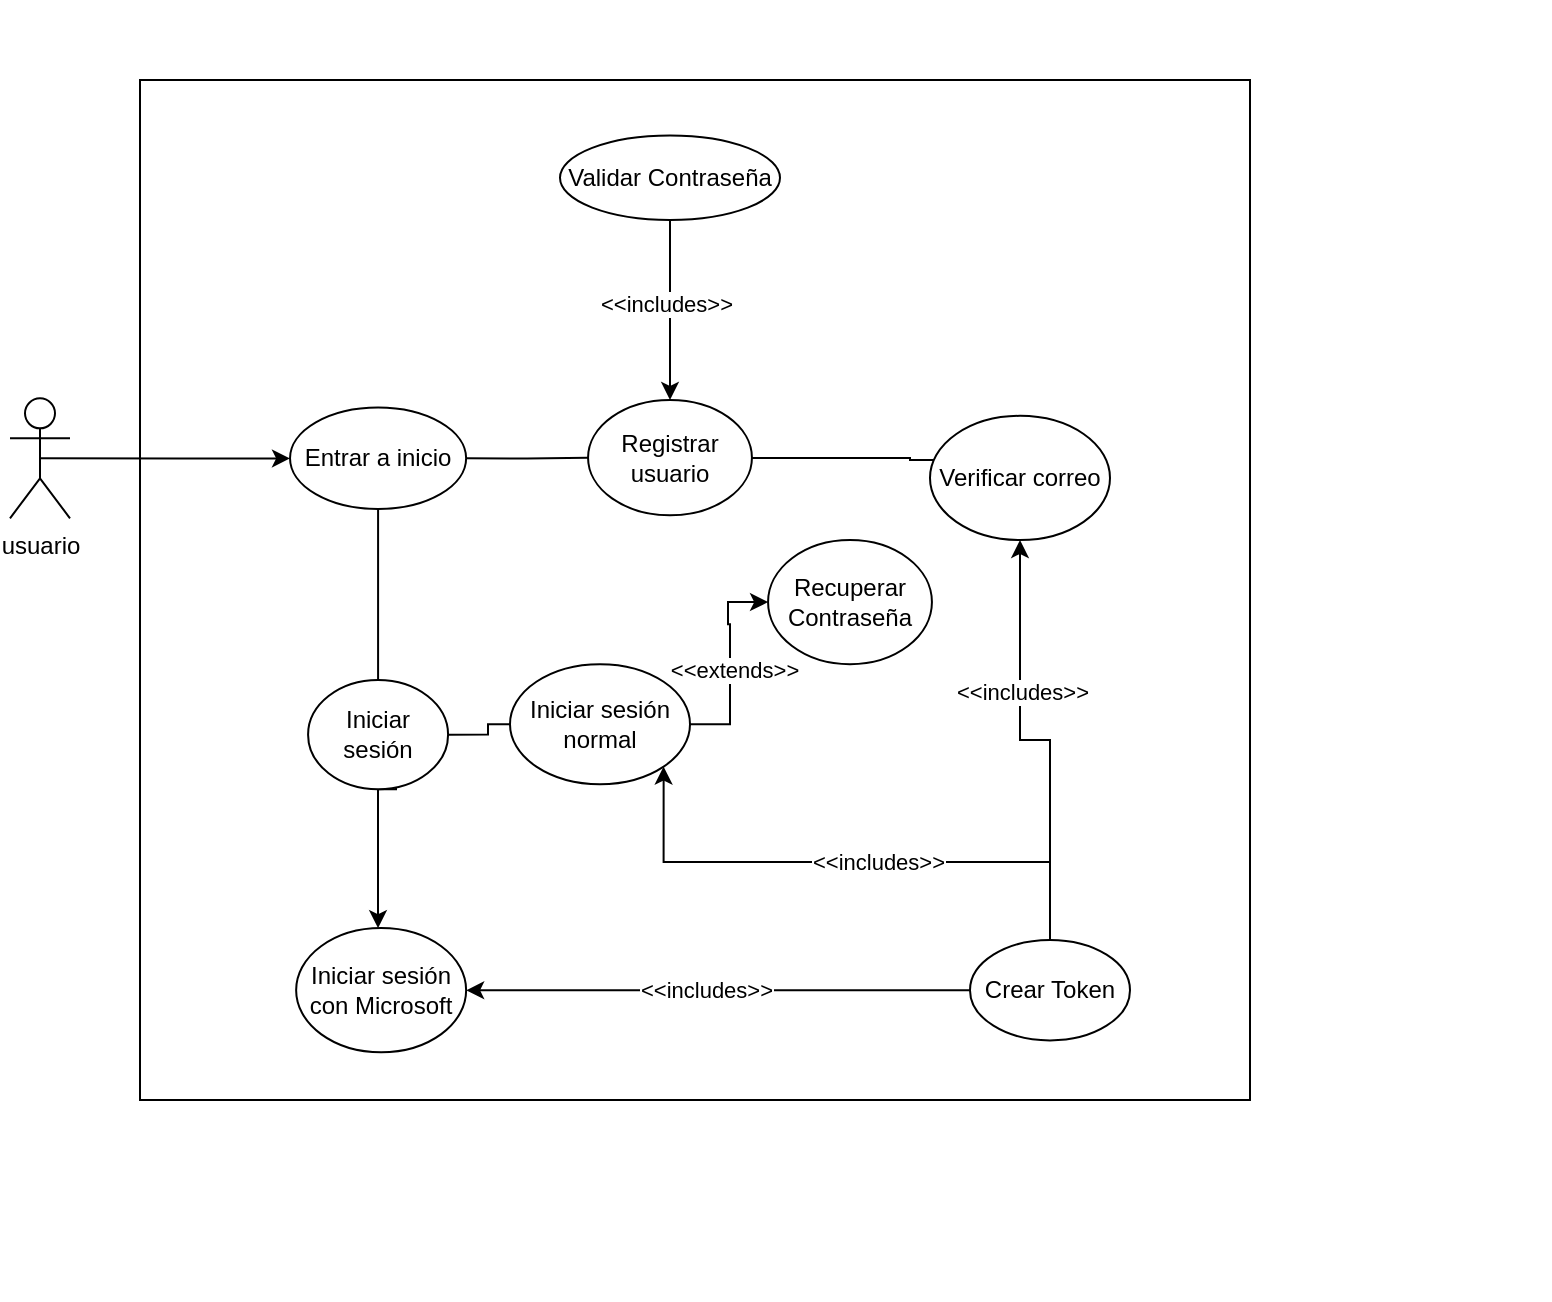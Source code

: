 <mxfile version="28.0.3">
  <diagram name="Página-1" id="7xqfnRYCcl9cOrJLdNOv">
    <mxGraphModel dx="1188" dy="626" grid="1" gridSize="10" guides="1" tooltips="1" connect="1" arrows="1" fold="1" page="1" pageScale="1" pageWidth="850" pageHeight="1100" math="0" shadow="0">
      <root>
        <mxCell id="0" />
        <mxCell id="1" parent="0" />
        <mxCell id="3BfeAzv24xEFP0cl_79i-1" value="" style="group" vertex="1" connectable="0" parent="1">
          <mxGeometry x="90" width="720" height="649.67" as="geometry" />
        </mxCell>
        <mxCell id="8E8HEakJHe4h-VglnAm--4" value="" style="rounded=0;whiteSpace=wrap;html=1;fillColor=none;container=0;" vertex="1" parent="3BfeAzv24xEFP0cl_79i-1">
          <mxGeometry x="15" y="40" width="555" height="510" as="geometry" />
        </mxCell>
        <mxCell id="3BfeAzv24xEFP0cl_79i-22" style="edgeStyle=orthogonalEdgeStyle;rounded=0;orthogonalLoop=1;jettySize=auto;html=1;exitX=1;exitY=0.5;exitDx=0;exitDy=0;endArrow=none;endFill=0;" edge="1" parent="3BfeAzv24xEFP0cl_79i-1" source="3BfeAzv24xEFP0cl_79i-2" target="3BfeAzv24xEFP0cl_79i-7">
          <mxGeometry relative="1" as="geometry" />
        </mxCell>
        <mxCell id="3BfeAzv24xEFP0cl_79i-2" value="Entrar a inicio" style="ellipse;whiteSpace=wrap;html=1;" vertex="1" parent="3BfeAzv24xEFP0cl_79i-1">
          <mxGeometry x="90.01" y="203.79" width="88.06" height="50.75" as="geometry" />
        </mxCell>
        <mxCell id="3BfeAzv24xEFP0cl_79i-43" style="edgeStyle=orthogonalEdgeStyle;rounded=0;orthogonalLoop=1;jettySize=auto;html=1;exitX=0.5;exitY=1;exitDx=0;exitDy=0;" edge="1" parent="3BfeAzv24xEFP0cl_79i-1" source="3BfeAzv24xEFP0cl_79i-6" target="3BfeAzv24xEFP0cl_79i-42">
          <mxGeometry relative="1" as="geometry">
            <Array as="points">
              <mxPoint x="143" y="395" />
              <mxPoint x="143" y="385" />
              <mxPoint x="134" y="385" />
            </Array>
          </mxGeometry>
        </mxCell>
        <mxCell id="3BfeAzv24xEFP0cl_79i-51" style="edgeStyle=orthogonalEdgeStyle;rounded=0;orthogonalLoop=1;jettySize=auto;html=1;exitX=1;exitY=0.5;exitDx=0;exitDy=0;endArrow=none;endFill=0;" edge="1" parent="3BfeAzv24xEFP0cl_79i-1" source="3BfeAzv24xEFP0cl_79i-6" target="3BfeAzv24xEFP0cl_79i-50">
          <mxGeometry relative="1" as="geometry" />
        </mxCell>
        <mxCell id="3BfeAzv24xEFP0cl_79i-6" value="&lt;div&gt;Iniciar sesión&lt;/div&gt;" style="ellipse;whiteSpace=wrap;html=1;" vertex="1" parent="3BfeAzv24xEFP0cl_79i-1">
          <mxGeometry x="99.04" y="339.999" width="70" height="54.634" as="geometry" />
        </mxCell>
        <mxCell id="3BfeAzv24xEFP0cl_79i-7" value="&lt;div&gt;Registrar usuario&lt;/div&gt;" style="ellipse;whiteSpace=wrap;html=1;" vertex="1" parent="3BfeAzv24xEFP0cl_79i-1">
          <mxGeometry x="239.03" y="200" width="81.94" height="57.65" as="geometry" />
        </mxCell>
        <mxCell id="3BfeAzv24xEFP0cl_79i-18" value="&lt;div&gt;Recuperar&lt;/div&gt;&lt;div&gt;Contraseña&lt;/div&gt;" style="ellipse;whiteSpace=wrap;html=1;" vertex="1" parent="3BfeAzv24xEFP0cl_79i-1">
          <mxGeometry x="329.03" y="270.001" width="81.94" height="62.084" as="geometry" />
        </mxCell>
        <mxCell id="3BfeAzv24xEFP0cl_79i-20" style="edgeStyle=orthogonalEdgeStyle;rounded=0;orthogonalLoop=1;jettySize=auto;html=1;exitX=0.5;exitY=1;exitDx=0;exitDy=0;verticalAlign=middle;endArrow=none;endFill=0;" edge="1" parent="3BfeAzv24xEFP0cl_79i-1" source="3BfeAzv24xEFP0cl_79i-2" target="3BfeAzv24xEFP0cl_79i-6">
          <mxGeometry relative="1" as="geometry">
            <mxPoint x="200" y="463.149" as="targetPoint" />
            <Array as="points">
              <mxPoint x="134" y="350" />
            </Array>
          </mxGeometry>
        </mxCell>
        <mxCell id="3BfeAzv24xEFP0cl_79i-29" style="edgeStyle=orthogonalEdgeStyle;rounded=0;orthogonalLoop=1;jettySize=auto;html=1;exitX=0.5;exitY=1;exitDx=0;exitDy=0;entryX=0.5;entryY=0;entryDx=0;entryDy=0;" edge="1" parent="3BfeAzv24xEFP0cl_79i-1" source="3BfeAzv24xEFP0cl_79i-23" target="3BfeAzv24xEFP0cl_79i-7">
          <mxGeometry relative="1" as="geometry">
            <Array as="points">
              <mxPoint x="280" y="112.993" />
              <mxPoint x="280" y="112.993" />
            </Array>
          </mxGeometry>
        </mxCell>
        <mxCell id="3BfeAzv24xEFP0cl_79i-30" value="&lt;div&gt;&amp;lt;&amp;lt;includes&amp;gt;&amp;gt;&lt;/div&gt;" style="edgeLabel;html=1;align=center;verticalAlign=middle;resizable=0;points=[];" vertex="1" connectable="0" parent="3BfeAzv24xEFP0cl_79i-29">
          <mxGeometry x="-0.068" y="-2" relative="1" as="geometry">
            <mxPoint as="offset" />
          </mxGeometry>
        </mxCell>
        <mxCell id="3BfeAzv24xEFP0cl_79i-23" value="&lt;div&gt;Validar&amp;nbsp;Contraseña&lt;/div&gt;" style="ellipse;whiteSpace=wrap;html=1;" vertex="1" parent="3BfeAzv24xEFP0cl_79i-1">
          <mxGeometry x="225" y="67.782" width="110" height="42.217" as="geometry" />
        </mxCell>
        <mxCell id="3BfeAzv24xEFP0cl_79i-31" value="Verificar correo" style="ellipse;whiteSpace=wrap;html=1;" vertex="1" parent="3BfeAzv24xEFP0cl_79i-1">
          <mxGeometry x="410" y="207.918" width="90" height="62.084" as="geometry" />
        </mxCell>
        <mxCell id="3BfeAzv24xEFP0cl_79i-32" style="edgeStyle=orthogonalEdgeStyle;rounded=0;orthogonalLoop=1;jettySize=auto;html=1;endArrow=none;endFill=0;" edge="1" parent="3BfeAzv24xEFP0cl_79i-1" source="3BfeAzv24xEFP0cl_79i-31" target="3BfeAzv24xEFP0cl_79i-7">
          <mxGeometry relative="1" as="geometry">
            <mxPoint x="383" y="122.306" as="sourcePoint" />
            <mxPoint x="230" y="195.565" as="targetPoint" />
            <Array as="points">
              <mxPoint x="400" y="230" />
              <mxPoint x="400" y="229" />
            </Array>
          </mxGeometry>
        </mxCell>
        <mxCell id="3BfeAzv24xEFP0cl_79i-33" value="&lt;div&gt;&lt;br&gt;&lt;/div&gt;&lt;div&gt;&lt;br&gt;&lt;/div&gt;" style="edgeLabel;html=1;align=center;verticalAlign=middle;resizable=0;points=[];" vertex="1" connectable="0" parent="3BfeAzv24xEFP0cl_79i-32">
          <mxGeometry x="-0.068" y="-2" relative="1" as="geometry">
            <mxPoint as="offset" />
          </mxGeometry>
        </mxCell>
        <mxCell id="3BfeAzv24xEFP0cl_79i-42" value="Iniciar sesión con Microsoft" style="ellipse;whiteSpace=wrap;html=1;" vertex="1" parent="3BfeAzv24xEFP0cl_79i-1">
          <mxGeometry x="93.07" y="464.054" width="85" height="62.084" as="geometry" />
        </mxCell>
        <mxCell id="3BfeAzv24xEFP0cl_79i-44" style="edgeStyle=orthogonalEdgeStyle;rounded=0;orthogonalLoop=1;jettySize=auto;html=1;" edge="1" parent="3BfeAzv24xEFP0cl_79i-1" source="3BfeAzv24xEFP0cl_79i-21" target="3BfeAzv24xEFP0cl_79i-42">
          <mxGeometry relative="1" as="geometry" />
        </mxCell>
        <mxCell id="3BfeAzv24xEFP0cl_79i-45" value="&amp;lt;&amp;lt;includes&amp;gt;&amp;gt;" style="edgeLabel;html=1;align=center;verticalAlign=middle;resizable=0;points=[];" vertex="1" connectable="0" parent="3BfeAzv24xEFP0cl_79i-44">
          <mxGeometry x="0.058" relative="1" as="geometry">
            <mxPoint x="1" as="offset" />
          </mxGeometry>
        </mxCell>
        <mxCell id="3BfeAzv24xEFP0cl_79i-55" style="edgeStyle=orthogonalEdgeStyle;rounded=0;orthogonalLoop=1;jettySize=auto;html=1;exitX=0.5;exitY=0;exitDx=0;exitDy=0;entryX=1;entryY=1;entryDx=0;entryDy=0;" edge="1" parent="3BfeAzv24xEFP0cl_79i-1" source="3BfeAzv24xEFP0cl_79i-21" target="3BfeAzv24xEFP0cl_79i-50">
          <mxGeometry relative="1" as="geometry" />
        </mxCell>
        <mxCell id="3BfeAzv24xEFP0cl_79i-56" value="&amp;lt;&amp;lt;includes&amp;gt;&amp;gt;" style="edgeLabel;html=1;align=center;verticalAlign=middle;resizable=0;points=[];" vertex="1" connectable="0" parent="3BfeAzv24xEFP0cl_79i-55">
          <mxGeometry x="-0.102" relative="1" as="geometry">
            <mxPoint as="offset" />
          </mxGeometry>
        </mxCell>
        <mxCell id="3BfeAzv24xEFP0cl_79i-57" style="edgeStyle=orthogonalEdgeStyle;rounded=0;orthogonalLoop=1;jettySize=auto;html=1;exitX=0.5;exitY=0;exitDx=0;exitDy=0;" edge="1" parent="3BfeAzv24xEFP0cl_79i-1" source="3BfeAzv24xEFP0cl_79i-21" target="3BfeAzv24xEFP0cl_79i-31">
          <mxGeometry relative="1" as="geometry" />
        </mxCell>
        <mxCell id="3BfeAzv24xEFP0cl_79i-58" value="&amp;lt;&amp;lt;includes&amp;gt;&amp;gt;" style="edgeLabel;html=1;align=center;verticalAlign=middle;resizable=0;points=[];" vertex="1" connectable="0" parent="3BfeAzv24xEFP0cl_79i-57">
          <mxGeometry x="0.296" y="-1" relative="1" as="geometry">
            <mxPoint as="offset" />
          </mxGeometry>
        </mxCell>
        <mxCell id="3BfeAzv24xEFP0cl_79i-21" value="Crear Token" style="ellipse;whiteSpace=wrap;html=1;" vertex="1" parent="3BfeAzv24xEFP0cl_79i-1">
          <mxGeometry x="430" y="470.0" width="80" height="50.2" as="geometry" />
        </mxCell>
        <mxCell id="3BfeAzv24xEFP0cl_79i-53" style="edgeStyle=orthogonalEdgeStyle;rounded=0;orthogonalLoop=1;jettySize=auto;html=1;exitX=1;exitY=0.5;exitDx=0;exitDy=0;" edge="1" parent="3BfeAzv24xEFP0cl_79i-1" source="3BfeAzv24xEFP0cl_79i-50" target="3BfeAzv24xEFP0cl_79i-18">
          <mxGeometry relative="1" as="geometry" />
        </mxCell>
        <mxCell id="3BfeAzv24xEFP0cl_79i-54" value="&amp;lt;&amp;lt;extends&amp;gt;&amp;gt;" style="edgeLabel;html=1;align=center;verticalAlign=middle;resizable=0;points=[];" vertex="1" connectable="0" parent="3BfeAzv24xEFP0cl_79i-53">
          <mxGeometry x="-0.075" y="-2" relative="1" as="geometry">
            <mxPoint as="offset" />
          </mxGeometry>
        </mxCell>
        <mxCell id="3BfeAzv24xEFP0cl_79i-50" value="Iniciar sesión normal" style="ellipse;whiteSpace=wrap;html=1;" vertex="1" parent="3BfeAzv24xEFP0cl_79i-1">
          <mxGeometry x="200" y="332.09" width="90" height="60" as="geometry" />
        </mxCell>
        <mxCell id="8E8HEakJHe4h-VglnAm--1" value="&lt;div&gt;usuario&lt;/div&gt;" style="shape=umlActor;verticalLabelPosition=bottom;verticalAlign=top;html=1;outlineConnect=0;container=0;" vertex="1" parent="1">
          <mxGeometry x="40" y="199.16" width="30" height="60" as="geometry" />
        </mxCell>
        <mxCell id="3BfeAzv24xEFP0cl_79i-4" style="edgeStyle=orthogonalEdgeStyle;rounded=0;orthogonalLoop=1;jettySize=auto;html=1;exitX=0.5;exitY=0.5;exitDx=0;exitDy=0;exitPerimeter=0;" edge="1" parent="1" source="8E8HEakJHe4h-VglnAm--1" target="3BfeAzv24xEFP0cl_79i-2">
          <mxGeometry relative="1" as="geometry" />
        </mxCell>
      </root>
    </mxGraphModel>
  </diagram>
</mxfile>
